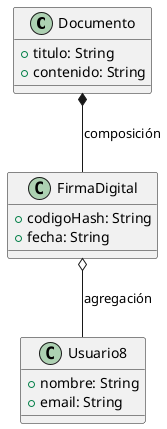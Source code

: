 @startuml
class Documento {
    +titulo: String
    +contenido: String
}

class FirmaDigital {
    +codigoHash: String
    +fecha: String
}

class Usuario8 {
    +nombre: String
    +email: String
}

Documento *-- FirmaDigital : composición
FirmaDigital o-- Usuario8 : agregación
@enduml
